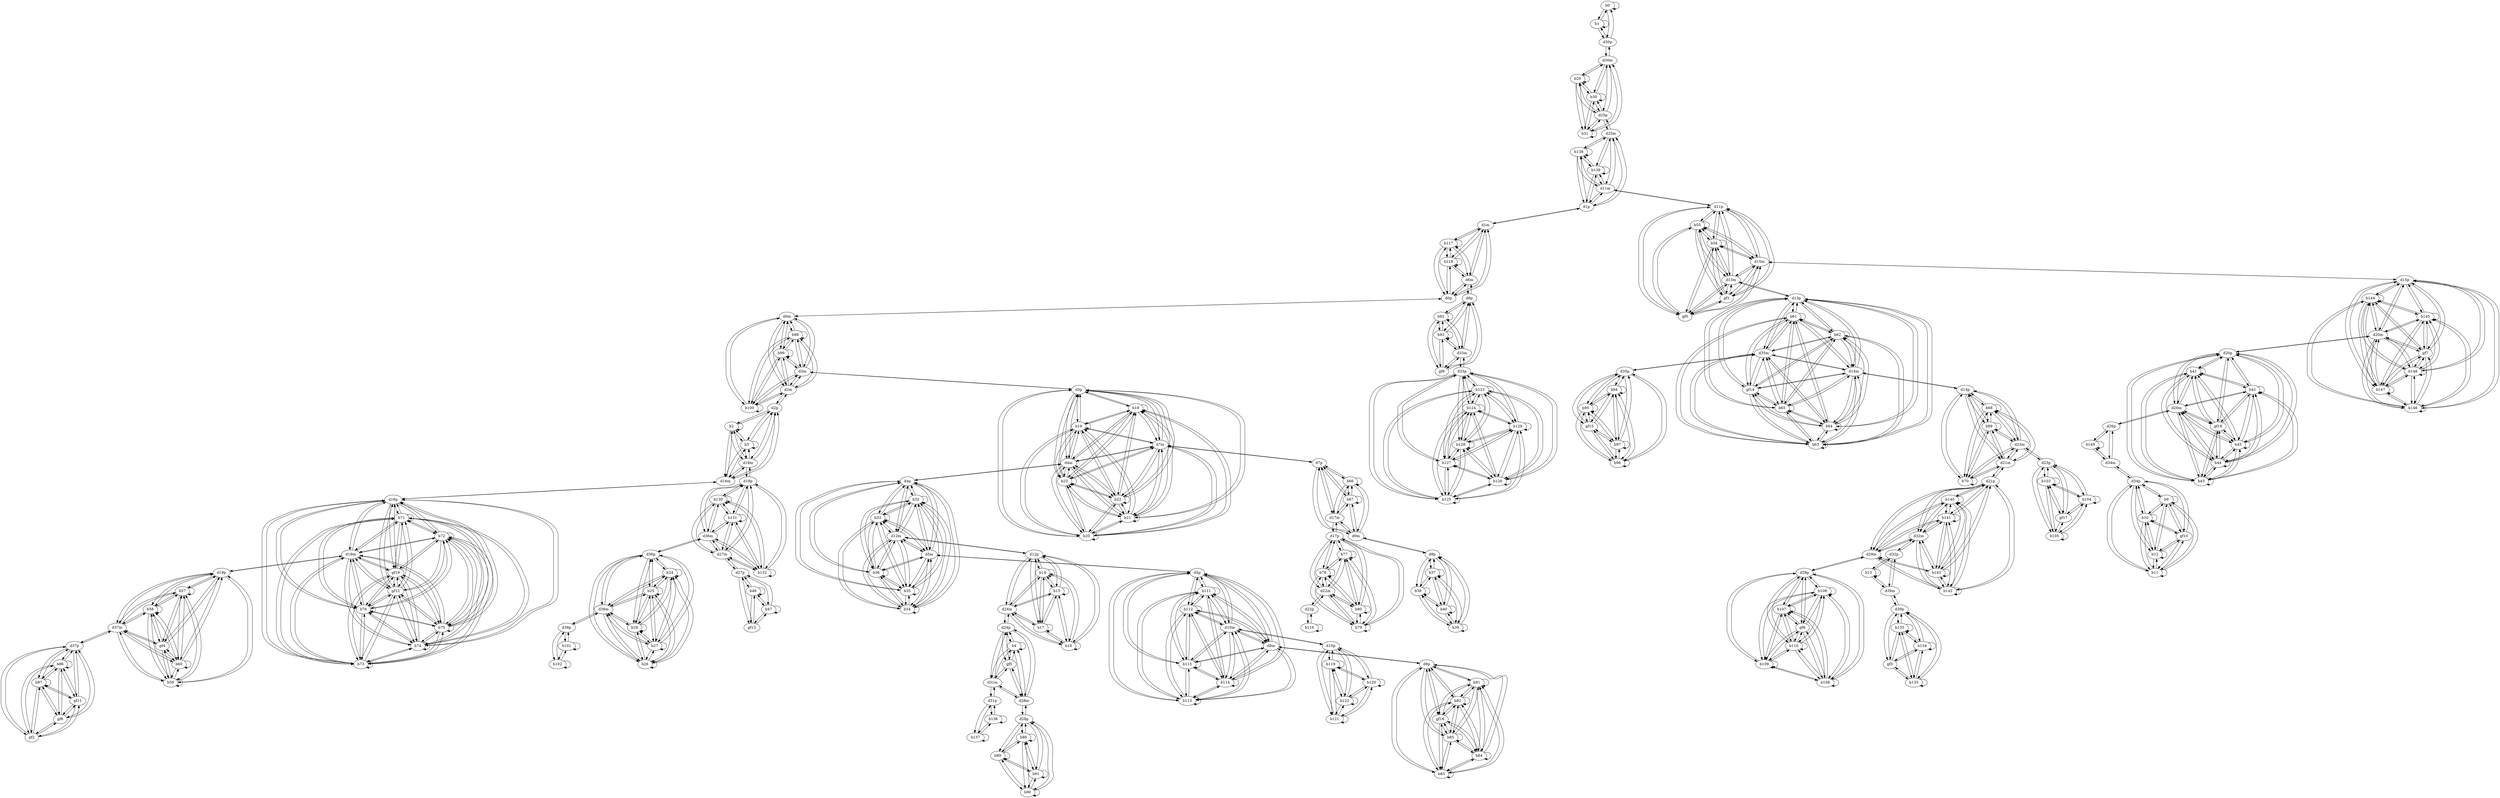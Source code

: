 digraph G {
  b0;
  b1;
  b2;
  b3;
  b4;
  gf5;
  b9;
  b10;
  b11;
  b12;
  gf10;
  b13;
  b14;
  b15;
  b16;
  b17;
  b18;
  b19;
  b20;
  b21;
  b22;
  b23;
  b24;
  b25;
  b26;
  b27;
  b28;
  b29;
  b30;
  b31;
  b32;
  b33;
  b34;
  b35;
  b36;
  b37;
  b38;
  b39;
  b40;
  b41;
  b42;
  b43;
  b44;
  b45;
  gf18;
  b46;
  b47;
  gf13;
  b55;
  b56;
  gf0;
  gf1;
  b57;
  b58;
  b59;
  b60;
  gf4;
  b61;
  b62;
  b63;
  b64;
  b65;
  gf14;
  b66;
  b67;
  b68;
  b69;
  b70;
  b71;
  b72;
  b73;
  b74;
  b75;
  b76;
  gf12;
  gf19;
  b77;
  b78;
  b79;
  b80;
  b81;
  b82;
  b83;
  b84;
  b85;
  gf16;
  b86;
  b87;
  gf2;
  gf8;
  gf11;
  b88;
  b89;
  b90;
  b91;
  b92;
  b93;
  gf9;
  b94;
  b95;
  b96;
  b97;
  gf15;
  b98;
  b99;
  b100;
  b101;
  b102;
  b103;
  b104;
  b105;
  gf17;
  b106;
  b107;
  b108;
  b109;
  b110;
  gf6;
  b111;
  b112;
  b113;
  b114;
  b115;
  b116;
  b117;
  b118;
  b119;
  b120;
  b121;
  b122;
  b123;
  b124;
  b125;
  b126;
  b127;
  b128;
  b129;
  b130;
  b131;
  b132;
  b133;
  b134;
  b135;
  gf3;
  b136;
  b137;
  b138;
  b139;
  b140;
  b141;
  b142;
  b143;
  b144;
  b145;
  b146;
  b147;
  b148;
  gf7;
  b149;
  d0m;
  d0p;
  d1m;
  d1p;
  d2m;
  d2p;
  d3m;
  d3p;
  d4m;
  d4p;
  d5m;
  d5p;
  d6m;
  d6p;
  d7m;
  d7p;
  d8m;
  d8p;
  d9m;
  d9p;
  d10m;
  d10p;
  d11m;
  d11p;
  d12m;
  d12p;
  d13m;
  d13p;
  d14m;
  d14p;
  d15m;
  d15p;
  d16m;
  d16p;
  d17m;
  d17p;
  d18m;
  d18p;
  d19m;
  d19p;
  d20m;
  d20p;
  d21m;
  d21p;
  d22m;
  d22p;
  d23m;
  d23p;
  d24m;
  d24p;
  d25m;
  d25p;
  d26m;
  d26p;
  d27m;
  d27p;
  d28m;
  d28p;
  d29m;
  d29p;
  d30m;
  d30p;
  d31m;
  d31p;
  d32m;
  d32p;
  d33m;
  d33p;
  d34m;
  d34p;
  d35m;
  d35p;
  d36m;
  d36p;
  d37m;
  d37p;
  d38m;
  d38p;
  d39m;
  d39p;
  b0 -> b0;
  b0 -> b1;
  b1 -> b0;
  b1 -> b1;
  b2 -> b2;
  b2 -> b3;
  b3 -> b2;
  b3 -> b3;
  b4 -> b4;
  b4 -> gf5;
  gf5 -> b4;
  b9 -> b9;
  b9 -> b10;
  b9 -> b11;
  b9 -> b12;
  b9 -> gf10;
  b10 -> b9;
  b10 -> b10;
  b10 -> b11;
  b10 -> b12;
  b10 -> gf10;
  b11 -> b9;
  b11 -> b10;
  b11 -> b11;
  b11 -> b12;
  b11 -> gf10;
  b12 -> b9;
  b12 -> b10;
  b12 -> b11;
  b12 -> b12;
  b12 -> gf10;
  gf10 -> b9;
  gf10 -> b10;
  gf10 -> b11;
  gf10 -> b12;
  b13 -> b13;
  b14 -> b14;
  b14 -> b15;
  b14 -> b16;
  b14 -> b17;
  b15 -> b14;
  b15 -> b15;
  b15 -> b16;
  b15 -> b17;
  b16 -> b14;
  b16 -> b15;
  b16 -> b16;
  b16 -> b17;
  b17 -> b14;
  b17 -> b15;
  b17 -> b16;
  b17 -> b17;
  b18 -> b18;
  b18 -> b19;
  b18 -> b20;
  b18 -> b21;
  b18 -> b22;
  b18 -> b23;
  b19 -> b18;
  b19 -> b19;
  b19 -> b20;
  b19 -> b21;
  b19 -> b22;
  b19 -> b23;
  b20 -> b18;
  b20 -> b19;
  b20 -> b20;
  b20 -> b21;
  b20 -> b22;
  b20 -> b23;
  b21 -> b18;
  b21 -> b19;
  b21 -> b20;
  b21 -> b21;
  b21 -> b22;
  b21 -> b23;
  b22 -> b18;
  b22 -> b19;
  b22 -> b20;
  b22 -> b21;
  b22 -> b22;
  b22 -> b23;
  b23 -> b18;
  b23 -> b19;
  b23 -> b20;
  b23 -> b21;
  b23 -> b22;
  b23 -> b23;
  b24 -> b24;
  b24 -> b25;
  b24 -> b26;
  b24 -> b27;
  b24 -> b28;
  b25 -> b24;
  b25 -> b25;
  b25 -> b26;
  b25 -> b27;
  b25 -> b28;
  b26 -> b24;
  b26 -> b25;
  b26 -> b26;
  b26 -> b27;
  b26 -> b28;
  b27 -> b24;
  b27 -> b25;
  b27 -> b26;
  b27 -> b27;
  b27 -> b28;
  b28 -> b24;
  b28 -> b25;
  b28 -> b26;
  b28 -> b27;
  b28 -> b28;
  b29 -> b29;
  b29 -> b30;
  b29 -> b31;
  b30 -> b29;
  b30 -> b30;
  b30 -> b31;
  b31 -> b29;
  b31 -> b30;
  b31 -> b31;
  b32 -> b32;
  b32 -> b33;
  b32 -> b34;
  b32 -> b35;
  b32 -> b36;
  b33 -> b32;
  b33 -> b33;
  b33 -> b34;
  b33 -> b35;
  b33 -> b36;
  b34 -> b32;
  b34 -> b33;
  b34 -> b34;
  b34 -> b35;
  b34 -> b36;
  b35 -> b32;
  b35 -> b33;
  b35 -> b34;
  b35 -> b35;
  b35 -> b36;
  b36 -> b32;
  b36 -> b33;
  b36 -> b34;
  b36 -> b35;
  b36 -> b36;
  b37 -> b37;
  b37 -> b38;
  b37 -> b39;
  b37 -> b40;
  b38 -> b37;
  b38 -> b38;
  b38 -> b39;
  b38 -> b40;
  b39 -> b37;
  b39 -> b38;
  b39 -> b39;
  b39 -> b40;
  b40 -> b37;
  b40 -> b38;
  b40 -> b39;
  b40 -> b40;
  b41 -> b41;
  b41 -> b42;
  b41 -> b43;
  b41 -> b44;
  b41 -> b45;
  b41 -> gf18;
  b42 -> b41;
  b42 -> b42;
  b42 -> b43;
  b42 -> b44;
  b42 -> b45;
  b42 -> gf18;
  b43 -> b41;
  b43 -> b42;
  b43 -> b43;
  b43 -> b44;
  b43 -> b45;
  b43 -> gf18;
  b44 -> b41;
  b44 -> b42;
  b44 -> b43;
  b44 -> b44;
  b44 -> b45;
  b44 -> gf18;
  b45 -> b41;
  b45 -> b42;
  b45 -> b43;
  b45 -> b44;
  b45 -> b45;
  b45 -> gf18;
  gf18 -> b41;
  gf18 -> b42;
  gf18 -> b43;
  gf18 -> b44;
  gf18 -> b45;
  b46 -> b46;
  b46 -> b47;
  b46 -> gf13;
  b47 -> b46;
  b47 -> b47;
  b47 -> gf13;
  gf13 -> b46;
  gf13 -> b47;
  b55 -> b55;
  b55 -> b56;
  b55 -> gf0;
  b55 -> gf1;
  b56 -> b55;
  b56 -> b56;
  b56 -> gf0;
  b56 -> gf1;
  gf0 -> b55;
  gf0 -> b56;
  gf0 -> gf1;
  gf1 -> b55;
  gf1 -> b56;
  gf1 -> gf0;
  b57 -> b57;
  b57 -> b58;
  b57 -> b59;
  b57 -> b60;
  b57 -> gf4;
  b58 -> b57;
  b58 -> b58;
  b58 -> b59;
  b58 -> b60;
  b58 -> gf4;
  b59 -> b57;
  b59 -> b58;
  b59 -> b59;
  b59 -> b60;
  b59 -> gf4;
  b60 -> b57;
  b60 -> b58;
  b60 -> b59;
  b60 -> b60;
  b60 -> gf4;
  gf4 -> b57;
  gf4 -> b58;
  gf4 -> b59;
  gf4 -> b60;
  b61 -> b61;
  b61 -> b62;
  b61 -> b63;
  b61 -> b64;
  b61 -> b65;
  b61 -> gf14;
  b62 -> b61;
  b62 -> b62;
  b62 -> b63;
  b62 -> b64;
  b62 -> b65;
  b62 -> gf14;
  b63 -> b61;
  b63 -> b62;
  b63 -> b63;
  b63 -> b64;
  b63 -> b65;
  b63 -> gf14;
  b64 -> b61;
  b64 -> b62;
  b64 -> b63;
  b64 -> b64;
  b64 -> b65;
  b64 -> gf14;
  b65 -> b61;
  b65 -> b62;
  b65 -> b63;
  b65 -> b64;
  b65 -> b65;
  b65 -> gf14;
  gf14 -> b61;
  gf14 -> b62;
  gf14 -> b63;
  gf14 -> b64;
  gf14 -> b65;
  b66 -> b66;
  b66 -> b67;
  b67 -> b66;
  b67 -> b67;
  b68 -> b68;
  b68 -> b69;
  b68 -> b70;
  b69 -> b68;
  b69 -> b69;
  b69 -> b70;
  b70 -> b68;
  b70 -> b69;
  b70 -> b70;
  b71 -> b71;
  b71 -> b72;
  b71 -> b73;
  b71 -> b74;
  b71 -> b75;
  b71 -> b76;
  b71 -> gf12;
  b71 -> gf19;
  b72 -> b71;
  b72 -> b72;
  b72 -> b73;
  b72 -> b74;
  b72 -> b75;
  b72 -> b76;
  b72 -> gf12;
  b72 -> gf19;
  b73 -> b71;
  b73 -> b72;
  b73 -> b73;
  b73 -> b74;
  b73 -> b75;
  b73 -> b76;
  b73 -> gf12;
  b73 -> gf19;
  b74 -> b71;
  b74 -> b72;
  b74 -> b73;
  b74 -> b74;
  b74 -> b75;
  b74 -> b76;
  b74 -> gf12;
  b74 -> gf19;
  b75 -> b71;
  b75 -> b72;
  b75 -> b73;
  b75 -> b74;
  b75 -> b75;
  b75 -> b76;
  b75 -> gf12;
  b75 -> gf19;
  b76 -> b71;
  b76 -> b72;
  b76 -> b73;
  b76 -> b74;
  b76 -> b75;
  b76 -> b76;
  b76 -> gf12;
  b76 -> gf19;
  gf12 -> b71;
  gf12 -> b72;
  gf12 -> b73;
  gf12 -> b74;
  gf12 -> b75;
  gf12 -> b76;
  gf12 -> gf19;
  gf19 -> b71;
  gf19 -> b72;
  gf19 -> b73;
  gf19 -> b74;
  gf19 -> b75;
  gf19 -> b76;
  gf19 -> gf12;
  b77 -> b77;
  b77 -> b78;
  b77 -> b79;
  b77 -> b80;
  b78 -> b77;
  b78 -> b78;
  b78 -> b79;
  b78 -> b80;
  b79 -> b77;
  b79 -> b78;
  b79 -> b79;
  b79 -> b80;
  b80 -> b77;
  b80 -> b78;
  b80 -> b79;
  b80 -> b80;
  b81 -> b81;
  b81 -> b82;
  b81 -> b83;
  b81 -> b84;
  b81 -> b85;
  b81 -> gf16;
  b82 -> b81;
  b82 -> b82;
  b82 -> b83;
  b82 -> b84;
  b82 -> b85;
  b82 -> gf16;
  b83 -> b81;
  b83 -> b82;
  b83 -> b83;
  b83 -> b84;
  b83 -> b85;
  b83 -> gf16;
  b84 -> b81;
  b84 -> b82;
  b84 -> b83;
  b84 -> b84;
  b84 -> b85;
  b84 -> gf16;
  b85 -> b81;
  b85 -> b82;
  b85 -> b83;
  b85 -> b84;
  b85 -> b85;
  b85 -> gf16;
  gf16 -> b81;
  gf16 -> b82;
  gf16 -> b83;
  gf16 -> b84;
  gf16 -> b85;
  b86 -> b86;
  b86 -> b87;
  b86 -> gf2;
  b86 -> gf8;
  b86 -> gf11;
  b87 -> b86;
  b87 -> b87;
  b87 -> gf2;
  b87 -> gf8;
  b87 -> gf11;
  gf2 -> b86;
  gf2 -> b87;
  gf2 -> gf8;
  gf2 -> gf11;
  gf8 -> b86;
  gf8 -> b87;
  gf8 -> gf2;
  gf8 -> gf11;
  gf11 -> b86;
  gf11 -> b87;
  gf11 -> gf2;
  gf11 -> gf8;
  b88 -> b88;
  b88 -> b89;
  b88 -> b90;
  b88 -> b91;
  b89 -> b88;
  b89 -> b89;
  b89 -> b90;
  b89 -> b91;
  b90 -> b88;
  b90 -> b89;
  b90 -> b90;
  b90 -> b91;
  b91 -> b88;
  b91 -> b89;
  b91 -> b90;
  b91 -> b91;
  b92 -> b92;
  b92 -> b93;
  b92 -> gf9;
  b93 -> b92;
  b93 -> b93;
  b93 -> gf9;
  gf9 -> b92;
  gf9 -> b93;
  b94 -> b94;
  b94 -> b95;
  b94 -> b96;
  b94 -> b97;
  b94 -> gf15;
  b95 -> b94;
  b95 -> b95;
  b95 -> b96;
  b95 -> b97;
  b95 -> gf15;
  b96 -> b94;
  b96 -> b95;
  b96 -> b96;
  b96 -> b97;
  b96 -> gf15;
  b97 -> b94;
  b97 -> b95;
  b97 -> b96;
  b97 -> b97;
  b97 -> gf15;
  gf15 -> b94;
  gf15 -> b95;
  gf15 -> b96;
  gf15 -> b97;
  b98 -> b98;
  b98 -> b99;
  b98 -> b100;
  b99 -> b98;
  b99 -> b99;
  b99 -> b100;
  b100 -> b98;
  b100 -> b99;
  b100 -> b100;
  b101 -> b101;
  b101 -> b102;
  b102 -> b101;
  b102 -> b102;
  b103 -> b103;
  b103 -> b104;
  b103 -> b105;
  b103 -> gf17;
  b104 -> b103;
  b104 -> b104;
  b104 -> b105;
  b104 -> gf17;
  b105 -> b103;
  b105 -> b104;
  b105 -> b105;
  b105 -> gf17;
  gf17 -> b103;
  gf17 -> b104;
  gf17 -> b105;
  b106 -> b106;
  b106 -> b107;
  b106 -> b108;
  b106 -> b109;
  b106 -> b110;
  b106 -> gf6;
  b107 -> b106;
  b107 -> b107;
  b107 -> b108;
  b107 -> b109;
  b107 -> b110;
  b107 -> gf6;
  b108 -> b106;
  b108 -> b107;
  b108 -> b108;
  b108 -> b109;
  b108 -> b110;
  b108 -> gf6;
  b109 -> b106;
  b109 -> b107;
  b109 -> b108;
  b109 -> b109;
  b109 -> b110;
  b109 -> gf6;
  b110 -> b106;
  b110 -> b107;
  b110 -> b108;
  b110 -> b109;
  b110 -> b110;
  b110 -> gf6;
  gf6 -> b106;
  gf6 -> b107;
  gf6 -> b108;
  gf6 -> b109;
  gf6 -> b110;
  b111 -> b111;
  b111 -> b112;
  b111 -> b113;
  b111 -> b114;
  b111 -> b115;
  b112 -> b111;
  b112 -> b112;
  b112 -> b113;
  b112 -> b114;
  b112 -> b115;
  b113 -> b111;
  b113 -> b112;
  b113 -> b113;
  b113 -> b114;
  b113 -> b115;
  b114 -> b111;
  b114 -> b112;
  b114 -> b113;
  b114 -> b114;
  b114 -> b115;
  b115 -> b111;
  b115 -> b112;
  b115 -> b113;
  b115 -> b114;
  b115 -> b115;
  b116 -> b116;
  b117 -> b117;
  b117 -> b118;
  b118 -> b117;
  b118 -> b118;
  b119 -> b119;
  b119 -> b120;
  b119 -> b121;
  b119 -> b122;
  b120 -> b119;
  b120 -> b120;
  b120 -> b121;
  b120 -> b122;
  b121 -> b119;
  b121 -> b120;
  b121 -> b121;
  b121 -> b122;
  b122 -> b119;
  b122 -> b120;
  b122 -> b121;
  b122 -> b122;
  b123 -> b123;
  b123 -> b124;
  b123 -> b125;
  b123 -> b126;
  b123 -> b127;
  b123 -> b128;
  b123 -> b129;
  b124 -> b123;
  b124 -> b124;
  b124 -> b125;
  b124 -> b126;
  b124 -> b127;
  b124 -> b128;
  b124 -> b129;
  b125 -> b123;
  b125 -> b124;
  b125 -> b125;
  b125 -> b126;
  b125 -> b127;
  b125 -> b128;
  b125 -> b129;
  b126 -> b123;
  b126 -> b124;
  b126 -> b125;
  b126 -> b126;
  b126 -> b127;
  b126 -> b128;
  b126 -> b129;
  b127 -> b123;
  b127 -> b124;
  b127 -> b125;
  b127 -> b126;
  b127 -> b127;
  b127 -> b128;
  b127 -> b129;
  b128 -> b123;
  b128 -> b124;
  b128 -> b125;
  b128 -> b126;
  b128 -> b127;
  b128 -> b128;
  b128 -> b129;
  b129 -> b123;
  b129 -> b124;
  b129 -> b125;
  b129 -> b126;
  b129 -> b127;
  b129 -> b128;
  b129 -> b129;
  b130 -> b130;
  b130 -> b131;
  b130 -> b132;
  b131 -> b130;
  b131 -> b131;
  b131 -> b132;
  b132 -> b130;
  b132 -> b131;
  b132 -> b132;
  b133 -> b133;
  b133 -> b134;
  b133 -> b135;
  b133 -> gf3;
  b134 -> b133;
  b134 -> b134;
  b134 -> b135;
  b134 -> gf3;
  b135 -> b133;
  b135 -> b134;
  b135 -> b135;
  b135 -> gf3;
  gf3 -> b133;
  gf3 -> b134;
  gf3 -> b135;
  b136 -> b136;
  b136 -> b137;
  b137 -> b136;
  b137 -> b137;
  b138 -> b138;
  b138 -> b139;
  b139 -> b138;
  b139 -> b139;
  b140 -> b140;
  b140 -> b141;
  b140 -> b142;
  b140 -> b143;
  b141 -> b140;
  b141 -> b141;
  b141 -> b142;
  b141 -> b143;
  b142 -> b140;
  b142 -> b141;
  b142 -> b142;
  b142 -> b143;
  b143 -> b140;
  b143 -> b141;
  b143 -> b142;
  b143 -> b143;
  b144 -> b144;
  b144 -> b145;
  b144 -> b146;
  b144 -> b147;
  b144 -> b148;
  b144 -> gf7;
  b145 -> b144;
  b145 -> b145;
  b145 -> b146;
  b145 -> b147;
  b145 -> b148;
  b145 -> gf7;
  b146 -> b144;
  b146 -> b145;
  b146 -> b146;
  b146 -> b147;
  b146 -> b148;
  b146 -> gf7;
  b147 -> b144;
  b147 -> b145;
  b147 -> b146;
  b147 -> b147;
  b147 -> b148;
  b147 -> gf7;
  b148 -> b144;
  b148 -> b145;
  b148 -> b146;
  b148 -> b147;
  b148 -> b148;
  b148 -> gf7;
  gf7 -> b144;
  gf7 -> b145;
  gf7 -> b146;
  gf7 -> b147;
  gf7 -> b148;
  b149 -> b149;
  d0m -> d0p;
  d0p -> d0m;
  b98 -> d0m;
  d0m -> b98;
  b99 -> d0m;
  d0m -> b99;
  b100 -> d0m;
  d0m -> b100;
  b117 -> d0p;
  d0p -> b117;
  b118 -> d0p;
  d0p -> b118;
  d1m -> d1p;
  d1p -> d1m;
  b117 -> d1m;
  d1m -> b117;
  b118 -> d1m;
  d1m -> b118;
  b138 -> d1p;
  d1p -> b138;
  b139 -> d1p;
  d1p -> b139;
  d2m -> d2p;
  d2p -> d2m;
  b98 -> d2m;
  d2m -> b98;
  b99 -> d2m;
  d2m -> b99;
  b100 -> d2m;
  d2m -> b100;
  b2 -> d2p;
  d2p -> b2;
  b3 -> d2p;
  d2p -> b3;
  d3m -> d3p;
  d3p -> d3m;
  b98 -> d3m;
  d3m -> b98;
  b99 -> d3m;
  d3m -> b99;
  b100 -> d3m;
  d3m -> b100;
  b18 -> d3p;
  d3p -> b18;
  b19 -> d3p;
  d3p -> b19;
  b20 -> d3p;
  d3p -> b20;
  b21 -> d3p;
  d3p -> b21;
  b22 -> d3p;
  d3p -> b22;
  b23 -> d3p;
  d3p -> b23;
  d4m -> d4p;
  d4p -> d4m;
  b18 -> d4m;
  d4m -> b18;
  b19 -> d4m;
  d4m -> b19;
  b20 -> d4m;
  d4m -> b20;
  b21 -> d4m;
  d4m -> b21;
  b22 -> d4m;
  d4m -> b22;
  b23 -> d4m;
  d4m -> b23;
  b32 -> d4p;
  d4p -> b32;
  b33 -> d4p;
  d4p -> b33;
  b34 -> d4p;
  d4p -> b34;
  b35 -> d4p;
  d4p -> b35;
  b36 -> d4p;
  d4p -> b36;
  d5m -> d5p;
  d5p -> d5m;
  b32 -> d5m;
  d5m -> b32;
  b33 -> d5m;
  d5m -> b33;
  b34 -> d5m;
  d5m -> b34;
  b35 -> d5m;
  d5m -> b35;
  b36 -> d5m;
  d5m -> b36;
  b111 -> d5p;
  d5p -> b111;
  b112 -> d5p;
  d5p -> b112;
  b113 -> d5p;
  d5p -> b113;
  b114 -> d5p;
  d5p -> b114;
  b115 -> d5p;
  d5p -> b115;
  d6m -> d6p;
  d6p -> d6m;
  b117 -> d6m;
  d6m -> b117;
  b118 -> d6m;
  d6m -> b118;
  b92 -> d6p;
  d6p -> b92;
  b93 -> d6p;
  d6p -> b93;
  gf9 -> d6p;
  d6p -> gf9;
  d7m -> d7p;
  d7p -> d7m;
  b18 -> d7m;
  d7m -> b18;
  b19 -> d7m;
  d7m -> b19;
  b20 -> d7m;
  d7m -> b20;
  b21 -> d7m;
  d7m -> b21;
  b22 -> d7m;
  d7m -> b22;
  b23 -> d7m;
  d7m -> b23;
  b66 -> d7p;
  d7p -> b66;
  b67 -> d7p;
  d7p -> b67;
  d8m -> d8p;
  d8p -> d8m;
  b111 -> d8m;
  d8m -> b111;
  b112 -> d8m;
  d8m -> b112;
  b113 -> d8m;
  d8m -> b113;
  b114 -> d8m;
  d8m -> b114;
  b115 -> d8m;
  d8m -> b115;
  b81 -> d8p;
  d8p -> b81;
  b82 -> d8p;
  d8p -> b82;
  b83 -> d8p;
  d8p -> b83;
  b84 -> d8p;
  d8p -> b84;
  b85 -> d8p;
  d8p -> b85;
  gf16 -> d8p;
  d8p -> gf16;
  d9m -> d9p;
  d9p -> d9m;
  b66 -> d9m;
  d9m -> b66;
  b67 -> d9m;
  d9m -> b67;
  b37 -> d9p;
  d9p -> b37;
  b38 -> d9p;
  d9p -> b38;
  b39 -> d9p;
  d9p -> b39;
  b40 -> d9p;
  d9p -> b40;
  d10m -> d10p;
  d10p -> d10m;
  b111 -> d10m;
  d10m -> b111;
  b112 -> d10m;
  d10m -> b112;
  b113 -> d10m;
  d10m -> b113;
  b114 -> d10m;
  d10m -> b114;
  b115 -> d10m;
  d10m -> b115;
  b119 -> d10p;
  d10p -> b119;
  b120 -> d10p;
  d10p -> b120;
  b121 -> d10p;
  d10p -> b121;
  b122 -> d10p;
  d10p -> b122;
  d11m -> d11p;
  d11p -> d11m;
  b138 -> d11m;
  d11m -> b138;
  b139 -> d11m;
  d11m -> b139;
  b55 -> d11p;
  d11p -> b55;
  b56 -> d11p;
  d11p -> b56;
  gf0 -> d11p;
  d11p -> gf0;
  gf1 -> d11p;
  d11p -> gf1;
  d12m -> d12p;
  d12p -> d12m;
  b32 -> d12m;
  d12m -> b32;
  b33 -> d12m;
  d12m -> b33;
  b34 -> d12m;
  d12m -> b34;
  b35 -> d12m;
  d12m -> b35;
  b36 -> d12m;
  d12m -> b36;
  b14 -> d12p;
  d12p -> b14;
  b15 -> d12p;
  d12p -> b15;
  b16 -> d12p;
  d12p -> b16;
  b17 -> d12p;
  d12p -> b17;
  d13m -> d13p;
  d13p -> d13m;
  b55 -> d13m;
  d13m -> b55;
  b56 -> d13m;
  d13m -> b56;
  gf0 -> d13m;
  d13m -> gf0;
  gf1 -> d13m;
  d13m -> gf1;
  b61 -> d13p;
  d13p -> b61;
  b62 -> d13p;
  d13p -> b62;
  b63 -> d13p;
  d13p -> b63;
  b64 -> d13p;
  d13p -> b64;
  b65 -> d13p;
  d13p -> b65;
  gf14 -> d13p;
  d13p -> gf14;
  d14m -> d14p;
  d14p -> d14m;
  b61 -> d14m;
  d14m -> b61;
  b62 -> d14m;
  d14m -> b62;
  b63 -> d14m;
  d14m -> b63;
  b64 -> d14m;
  d14m -> b64;
  b65 -> d14m;
  d14m -> b65;
  gf14 -> d14m;
  d14m -> gf14;
  b68 -> d14p;
  d14p -> b68;
  b69 -> d14p;
  d14p -> b69;
  b70 -> d14p;
  d14p -> b70;
  d15m -> d15p;
  d15p -> d15m;
  b55 -> d15m;
  d15m -> b55;
  b56 -> d15m;
  d15m -> b56;
  gf0 -> d15m;
  d15m -> gf0;
  gf1 -> d15m;
  d15m -> gf1;
  b144 -> d15p;
  d15p -> b144;
  b145 -> d15p;
  d15p -> b145;
  b146 -> d15p;
  d15p -> b146;
  b147 -> d15p;
  d15p -> b147;
  b148 -> d15p;
  d15p -> b148;
  gf7 -> d15p;
  d15p -> gf7;
  d16m -> d16p;
  d16p -> d16m;
  b2 -> d16m;
  d16m -> b2;
  b3 -> d16m;
  d16m -> b3;
  b71 -> d16p;
  d16p -> b71;
  b72 -> d16p;
  d16p -> b72;
  b73 -> d16p;
  d16p -> b73;
  b74 -> d16p;
  d16p -> b74;
  b75 -> d16p;
  d16p -> b75;
  b76 -> d16p;
  d16p -> b76;
  gf12 -> d16p;
  d16p -> gf12;
  gf19 -> d16p;
  d16p -> gf19;
  d17m -> d17p;
  d17p -> d17m;
  b66 -> d17m;
  d17m -> b66;
  b67 -> d17m;
  d17m -> b67;
  b77 -> d17p;
  d17p -> b77;
  b78 -> d17p;
  d17p -> b78;
  b79 -> d17p;
  d17p -> b79;
  b80 -> d17p;
  d17p -> b80;
  d18m -> d18p;
  d18p -> d18m;
  b2 -> d18m;
  d18m -> b2;
  b3 -> d18m;
  d18m -> b3;
  b130 -> d18p;
  d18p -> b130;
  b131 -> d18p;
  d18p -> b131;
  b132 -> d18p;
  d18p -> b132;
  d19m -> d19p;
  d19p -> d19m;
  b71 -> d19m;
  d19m -> b71;
  b72 -> d19m;
  d19m -> b72;
  b73 -> d19m;
  d19m -> b73;
  b74 -> d19m;
  d19m -> b74;
  b75 -> d19m;
  d19m -> b75;
  b76 -> d19m;
  d19m -> b76;
  gf12 -> d19m;
  d19m -> gf12;
  gf19 -> d19m;
  d19m -> gf19;
  b57 -> d19p;
  d19p -> b57;
  b58 -> d19p;
  d19p -> b58;
  b59 -> d19p;
  d19p -> b59;
  b60 -> d19p;
  d19p -> b60;
  gf4 -> d19p;
  d19p -> gf4;
  d20m -> d20p;
  d20p -> d20m;
  b144 -> d20m;
  d20m -> b144;
  b145 -> d20m;
  d20m -> b145;
  b146 -> d20m;
  d20m -> b146;
  b147 -> d20m;
  d20m -> b147;
  b148 -> d20m;
  d20m -> b148;
  gf7 -> d20m;
  d20m -> gf7;
  b41 -> d20p;
  d20p -> b41;
  b42 -> d20p;
  d20p -> b42;
  b43 -> d20p;
  d20p -> b43;
  b44 -> d20p;
  d20p -> b44;
  b45 -> d20p;
  d20p -> b45;
  gf18 -> d20p;
  d20p -> gf18;
  d21m -> d21p;
  d21p -> d21m;
  b68 -> d21m;
  d21m -> b68;
  b69 -> d21m;
  d21m -> b69;
  b70 -> d21m;
  d21m -> b70;
  b140 -> d21p;
  d21p -> b140;
  b141 -> d21p;
  d21p -> b141;
  b142 -> d21p;
  d21p -> b142;
  b143 -> d21p;
  d21p -> b143;
  d22m -> d22p;
  d22p -> d22m;
  b77 -> d22m;
  d22m -> b77;
  b78 -> d22m;
  d22m -> b78;
  b79 -> d22m;
  d22m -> b79;
  b80 -> d22m;
  d22m -> b80;
  b116 -> d22p;
  d22p -> b116;
  d23m -> d23p;
  d23p -> d23m;
  b68 -> d23m;
  d23m -> b68;
  b69 -> d23m;
  d23m -> b69;
  b70 -> d23m;
  d23m -> b70;
  b103 -> d23p;
  d23p -> b103;
  b104 -> d23p;
  d23p -> b104;
  b105 -> d23p;
  d23p -> b105;
  gf17 -> d23p;
  d23p -> gf17;
  d24m -> d24p;
  d24p -> d24m;
  b14 -> d24m;
  d24m -> b14;
  b15 -> d24m;
  d24m -> b15;
  b16 -> d24m;
  d24m -> b16;
  b17 -> d24m;
  d24m -> b17;
  b4 -> d24p;
  d24p -> b4;
  gf5 -> d24p;
  d24p -> gf5;
  d25m -> d25p;
  d25p -> d25m;
  b138 -> d25m;
  d25m -> b138;
  b139 -> d25m;
  d25m -> b139;
  b29 -> d25p;
  d25p -> b29;
  b30 -> d25p;
  d25p -> b30;
  b31 -> d25p;
  d25p -> b31;
  d26m -> d26p;
  d26p -> d26m;
  b41 -> d26m;
  d26m -> b41;
  b42 -> d26m;
  d26m -> b42;
  b43 -> d26m;
  d26m -> b43;
  b44 -> d26m;
  d26m -> b44;
  b45 -> d26m;
  d26m -> b45;
  gf18 -> d26m;
  d26m -> gf18;
  b149 -> d26p;
  d26p -> b149;
  d27m -> d27p;
  d27p -> d27m;
  b130 -> d27m;
  d27m -> b130;
  b131 -> d27m;
  d27m -> b131;
  b132 -> d27m;
  d27m -> b132;
  b46 -> d27p;
  d27p -> b46;
  b47 -> d27p;
  d27p -> b47;
  gf13 -> d27p;
  d27p -> gf13;
  d28m -> d28p;
  d28p -> d28m;
  b4 -> d28m;
  d28m -> b4;
  gf5 -> d28m;
  d28m -> gf5;
  b88 -> d28p;
  d28p -> b88;
  b89 -> d28p;
  d28p -> b89;
  b90 -> d28p;
  d28p -> b90;
  b91 -> d28p;
  d28p -> b91;
  d29m -> d29p;
  d29p -> d29m;
  b140 -> d29m;
  d29m -> b140;
  b141 -> d29m;
  d29m -> b141;
  b142 -> d29m;
  d29m -> b142;
  b143 -> d29m;
  d29m -> b143;
  b106 -> d29p;
  d29p -> b106;
  b107 -> d29p;
  d29p -> b107;
  b108 -> d29p;
  d29p -> b108;
  b109 -> d29p;
  d29p -> b109;
  b110 -> d29p;
  d29p -> b110;
  gf6 -> d29p;
  d29p -> gf6;
  d30m -> d30p;
  d30p -> d30m;
  b29 -> d30m;
  d30m -> b29;
  b30 -> d30m;
  d30m -> b30;
  b31 -> d30m;
  d30m -> b31;
  b0 -> d30p;
  d30p -> b0;
  b1 -> d30p;
  d30p -> b1;
  d31m -> d31p;
  d31p -> d31m;
  b4 -> d31m;
  d31m -> b4;
  gf5 -> d31m;
  d31m -> gf5;
  b136 -> d31p;
  d31p -> b136;
  b137 -> d31p;
  d31p -> b137;
  d32m -> d32p;
  d32p -> d32m;
  b140 -> d32m;
  d32m -> b140;
  b141 -> d32m;
  d32m -> b141;
  b142 -> d32m;
  d32m -> b142;
  b143 -> d32m;
  d32m -> b143;
  b13 -> d32p;
  d32p -> b13;
  d33m -> d33p;
  d33p -> d33m;
  b92 -> d33m;
  d33m -> b92;
  b93 -> d33m;
  d33m -> b93;
  gf9 -> d33m;
  d33m -> gf9;
  b123 -> d33p;
  d33p -> b123;
  b124 -> d33p;
  d33p -> b124;
  b125 -> d33p;
  d33p -> b125;
  b126 -> d33p;
  d33p -> b126;
  b127 -> d33p;
  d33p -> b127;
  b128 -> d33p;
  d33p -> b128;
  b129 -> d33p;
  d33p -> b129;
  d34m -> d34p;
  d34p -> d34m;
  b149 -> d34m;
  d34m -> b149;
  b9 -> d34p;
  d34p -> b9;
  b10 -> d34p;
  d34p -> b10;
  b11 -> d34p;
  d34p -> b11;
  b12 -> d34p;
  d34p -> b12;
  gf10 -> d34p;
  d34p -> gf10;
  d35m -> d35p;
  d35p -> d35m;
  b61 -> d35m;
  d35m -> b61;
  b62 -> d35m;
  d35m -> b62;
  b63 -> d35m;
  d35m -> b63;
  b64 -> d35m;
  d35m -> b64;
  b65 -> d35m;
  d35m -> b65;
  gf14 -> d35m;
  d35m -> gf14;
  b94 -> d35p;
  d35p -> b94;
  b95 -> d35p;
  d35p -> b95;
  b96 -> d35p;
  d35p -> b96;
  b97 -> d35p;
  d35p -> b97;
  gf15 -> d35p;
  d35p -> gf15;
  d36m -> d36p;
  d36p -> d36m;
  b130 -> d36m;
  d36m -> b130;
  b131 -> d36m;
  d36m -> b131;
  b132 -> d36m;
  d36m -> b132;
  b24 -> d36p;
  d36p -> b24;
  b25 -> d36p;
  d36p -> b25;
  b26 -> d36p;
  d36p -> b26;
  b27 -> d36p;
  d36p -> b27;
  b28 -> d36p;
  d36p -> b28;
  d37m -> d37p;
  d37p -> d37m;
  b57 -> d37m;
  d37m -> b57;
  b58 -> d37m;
  d37m -> b58;
  b59 -> d37m;
  d37m -> b59;
  b60 -> d37m;
  d37m -> b60;
  gf4 -> d37m;
  d37m -> gf4;
  b86 -> d37p;
  d37p -> b86;
  b87 -> d37p;
  d37p -> b87;
  gf2 -> d37p;
  d37p -> gf2;
  gf8 -> d37p;
  d37p -> gf8;
  gf11 -> d37p;
  d37p -> gf11;
  d38m -> d38p;
  d38p -> d38m;
  b24 -> d38m;
  d38m -> b24;
  b25 -> d38m;
  d38m -> b25;
  b26 -> d38m;
  d38m -> b26;
  b27 -> d38m;
  d38m -> b27;
  b28 -> d38m;
  d38m -> b28;
  b101 -> d38p;
  d38p -> b101;
  b102 -> d38p;
  d38p -> b102;
  d39m -> d39p;
  d39p -> d39m;
  b13 -> d39m;
  d39m -> b13;
  b133 -> d39p;
  d39p -> b133;
  b134 -> d39p;
  d39p -> b134;
  b135 -> d39p;
  d39p -> b135;
  gf3 -> d39p;
  d39p -> gf3;
  d2p -> d16m;
  d2p -> d18m;
  d16m -> d2p;
  d16m -> d18m;
  d18m -> d2p;
  d18m -> d16m;
  d24p -> d28m;
  d24p -> d31m;
  d28m -> d24p;
  d28m -> d31m;
  d31m -> d24p;
  d31m -> d28m;
  d32p -> d39m;
  d39m -> d32p;
  d12p -> d24m;
  d24m -> d12p;
  d3p -> d4m;
  d3p -> d7m;
  d4m -> d3p;
  d4m -> d7m;
  d7m -> d3p;
  d7m -> d4m;
  d36p -> d38m;
  d38m -> d36p;
  d25p -> d30m;
  d30m -> d25p;
  d4p -> d5m;
  d4p -> d12m;
  d5m -> d4p;
  d5m -> d12m;
  d12m -> d4p;
  d12m -> d5m;
  d20p -> d26m;
  d26m -> d20p;
  d11p -> d13m;
  d11p -> d15m;
  d13m -> d11p;
  d13m -> d15m;
  d15m -> d11p;
  d15m -> d13m;
  d19p -> d37m;
  d37m -> d19p;
  d13p -> d14m;
  d13p -> d35m;
  d14m -> d13p;
  d14m -> d35m;
  d35m -> d13p;
  d35m -> d14m;
  d7p -> d9m;
  d7p -> d17m;
  d9m -> d7p;
  d9m -> d17m;
  d17m -> d7p;
  d17m -> d9m;
  d14p -> d21m;
  d14p -> d23m;
  d21m -> d14p;
  d21m -> d23m;
  d23m -> d14p;
  d23m -> d21m;
  d16p -> d19m;
  d19m -> d16p;
  d17p -> d22m;
  d22m -> d17p;
  d6p -> d33m;
  d33m -> d6p;
  d0m -> d2m;
  d0m -> d3m;
  d2m -> d0m;
  d2m -> d3m;
  d3m -> d0m;
  d3m -> d2m;
  d5p -> d8m;
  d5p -> d10m;
  d8m -> d5p;
  d8m -> d10m;
  d10m -> d5p;
  d10m -> d8m;
  d0p -> d1m;
  d0p -> d6m;
  d1m -> d0p;
  d1m -> d6m;
  d6m -> d0p;
  d6m -> d1m;
  d18p -> d27m;
  d18p -> d36m;
  d27m -> d18p;
  d27m -> d36m;
  d36m -> d18p;
  d36m -> d27m;
  d1p -> d11m;
  d1p -> d25m;
  d11m -> d1p;
  d11m -> d25m;
  d25m -> d1p;
  d25m -> d11m;
  d21p -> d29m;
  d21p -> d32m;
  d29m -> d21p;
  d29m -> d32m;
  d32m -> d21p;
  d32m -> d29m;
  d15p -> d20m;
  d20m -> d15p;
  d26p -> d34m;
  d34m -> d26p;
}
